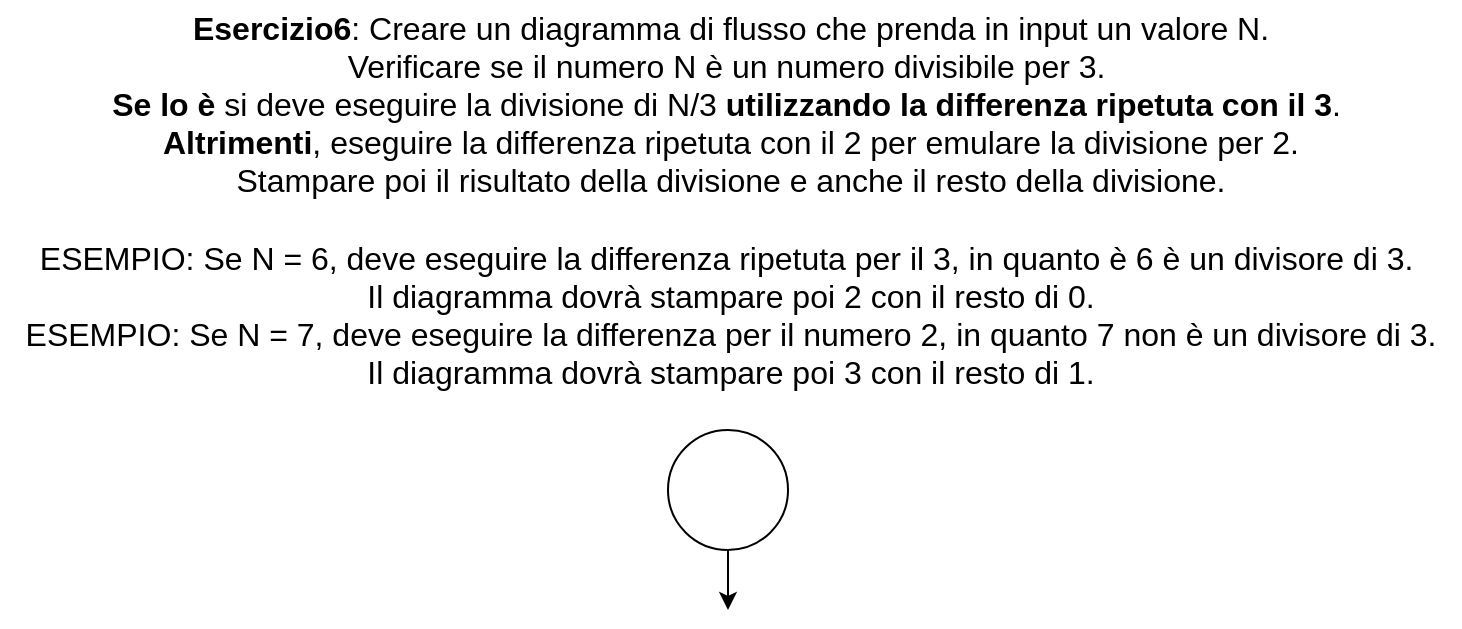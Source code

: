 <mxfile version="26.0.6">
  <diagram name="Pagina-1" id="CEtmXKXBpQeazpoTnXLW">
    <mxGraphModel grid="1" page="1" gridSize="10" guides="1" tooltips="1" connect="1" arrows="1" fold="1" pageScale="1" pageWidth="827" pageHeight="1169" math="0" shadow="0">
      <root>
        <mxCell id="0" />
        <mxCell id="1" parent="0" />
        <mxCell id="4BkYFdHEoDKxAdIRVf8H-1" value="&lt;b&gt;Esercizio6&lt;/b&gt;: Creare un diagramma di flusso che prenda in input un valore N.&lt;div&gt;Verificare se il numero N è un numero divisibile per 3.&amp;nbsp;&lt;/div&gt;&lt;div&gt;&lt;b&gt;Se lo è&lt;/b&gt; si deve eseguire la divisione di N/3 &lt;b&gt;utilizzando la differenza ripetuta con il 3&lt;/b&gt;.&amp;nbsp;&lt;/div&gt;&lt;div&gt;&lt;b&gt;Altrimenti&lt;/b&gt;, eseguire la differenza ripetuta con il 2 per emulare la divisione per 2.&lt;/div&gt;&lt;div&gt;Stampare poi il risultato della divisione e anche il resto della divisione.&lt;br&gt;&lt;/div&gt;&lt;div&gt;&lt;br&gt;&lt;/div&gt;&lt;div&gt;ESEMPIO: Se N = 6, deve eseguire la differenza ripetuta per il 3, in quanto è 6 è un divisore di 3.&amp;nbsp;&lt;/div&gt;&lt;div&gt;Il diagramma dovrà stampare poi 2 con il resto di 0.&lt;/div&gt;&lt;div&gt;ESEMPIO: Se N = 7, deve eseguire la differenza per il numero 2, in quanto 7 non è un divisore di 3.&lt;/div&gt;&lt;div&gt;Il diagramma dovrà stampare poi 3 con il resto di 1.&lt;/div&gt;" style="text;html=1;align=center;verticalAlign=middle;resizable=0;points=[];autosize=1;strokeColor=none;fillColor=none;fontSize=16;" vertex="1" parent="1">
          <mxGeometry x="50" y="15" width="730" height="200" as="geometry" />
        </mxCell>
        <mxCell id="9bKwdA7hy9PmW3QkmbJh-2" value="" style="edgeStyle=orthogonalEdgeStyle;rounded=0;orthogonalLoop=1;jettySize=auto;html=1;" edge="1" parent="1" source="FAgFWN2JOPpdHGK5piLw-1">
          <mxGeometry relative="1" as="geometry">
            <mxPoint x="414" y="320" as="targetPoint" />
          </mxGeometry>
        </mxCell>
        <mxCell id="FAgFWN2JOPpdHGK5piLw-1" value="" style="ellipse;whiteSpace=wrap;html=1;aspect=fixed;" vertex="1" parent="1">
          <mxGeometry x="384" y="230" width="60" height="60" as="geometry" />
        </mxCell>
      </root>
    </mxGraphModel>
  </diagram>
</mxfile>
